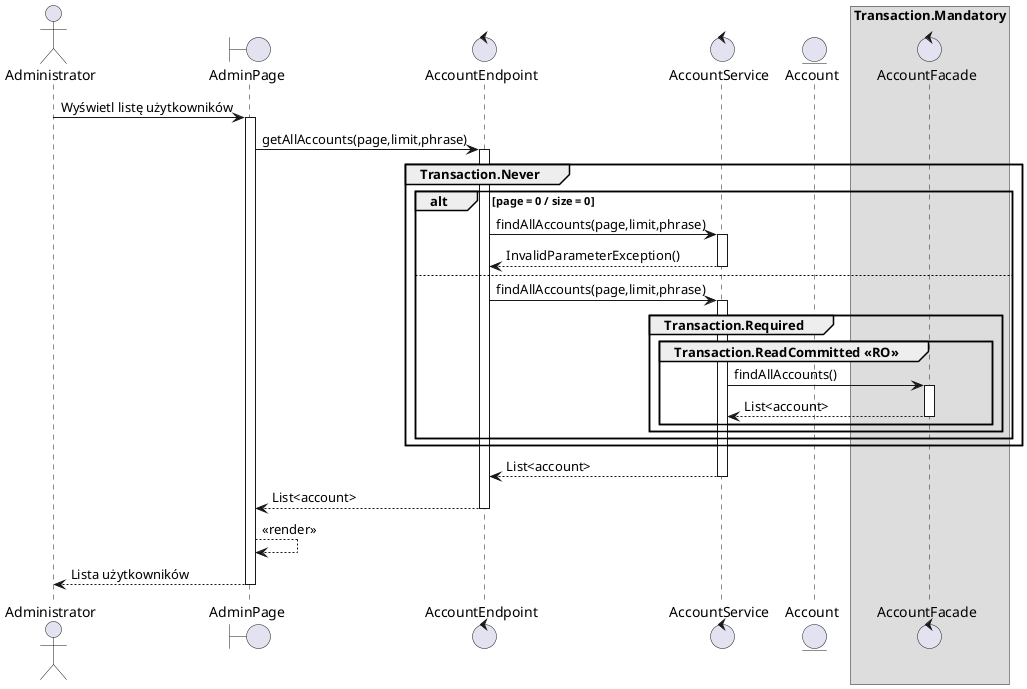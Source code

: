 @startuml MOK.13 przeglądaj listę wszystkich kont

actor Administrator as client
boundary AdminPage as gui
control AccountEndpoint as controller
control AccountService as service
control AccountFacade as facade
entity Account as account

skinparam backgroundcolor transparent
box Transaction.Mandatory 
    participant facade
end box

client -> gui ++ : Wyświetl listę użytkowników
gui -> controller ++ :  getAllAccounts(page,limit,phrase)
group Transaction.Never
    alt page = 0 / size = 0 
    controller -> service ++ : findAllAccounts(page,limit,phrase)
    return InvalidParameterException()
    else
    controller -> service ++ : findAllAccounts(page,limit,phrase)
    group Transaction.Required
        group Transaction.ReadCommitted <<RO>>
            service -> facade ++ : findAllAccounts()
            return List<account>
        end
    end
    end
end
return List<account>
return List<account>
gui --> gui : <<render>>
return Lista użytkowników
